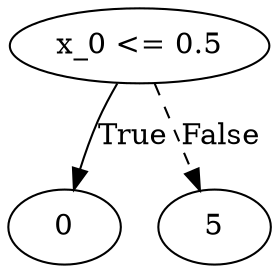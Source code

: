 digraph {
0 [label="x_0 <= 0.5"];
1 [label="0"];
0 -> 1 [label="True"];
2 [label="5"];
0 -> 2 [style="dashed", label="False"];

}